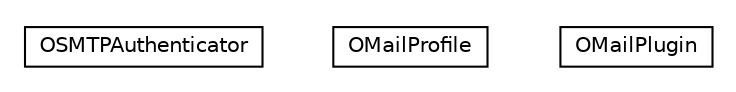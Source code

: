 #!/usr/local/bin/dot
#
# Class diagram 
# Generated by UMLGraph version R5_6-24-gf6e263 (http://www.umlgraph.org/)
#

digraph G {
	edge [fontname="Helvetica",fontsize=10,labelfontname="Helvetica",labelfontsize=10];
	node [fontname="Helvetica",fontsize=10,shape=plaintext];
	nodesep=0.25;
	ranksep=0.5;
	// com.orientechnologies.orient.server.plugin.mail.OSMTPAuthenticator
	c328723 [label=<<table title="com.orientechnologies.orient.server.plugin.mail.OSMTPAuthenticator" border="0" cellborder="1" cellspacing="0" cellpadding="2" port="p" href="./OSMTPAuthenticator.html">
		<tr><td><table border="0" cellspacing="0" cellpadding="1">
<tr><td align="center" balign="center"> OSMTPAuthenticator </td></tr>
		</table></td></tr>
		</table>>, URL="./OSMTPAuthenticator.html", fontname="Helvetica", fontcolor="black", fontsize=10.0];
	// com.orientechnologies.orient.server.plugin.mail.OMailProfile
	c328724 [label=<<table title="com.orientechnologies.orient.server.plugin.mail.OMailProfile" border="0" cellborder="1" cellspacing="0" cellpadding="2" port="p" href="./OMailProfile.html">
		<tr><td><table border="0" cellspacing="0" cellpadding="1">
<tr><td align="center" balign="center"> OMailProfile </td></tr>
		</table></td></tr>
		</table>>, URL="./OMailProfile.html", fontname="Helvetica", fontcolor="black", fontsize=10.0];
	// com.orientechnologies.orient.server.plugin.mail.OMailPlugin
	c328725 [label=<<table title="com.orientechnologies.orient.server.plugin.mail.OMailPlugin" border="0" cellborder="1" cellspacing="0" cellpadding="2" port="p" href="./OMailPlugin.html">
		<tr><td><table border="0" cellspacing="0" cellpadding="1">
<tr><td align="center" balign="center"> OMailPlugin </td></tr>
		</table></td></tr>
		</table>>, URL="./OMailPlugin.html", fontname="Helvetica", fontcolor="black", fontsize=10.0];
}

